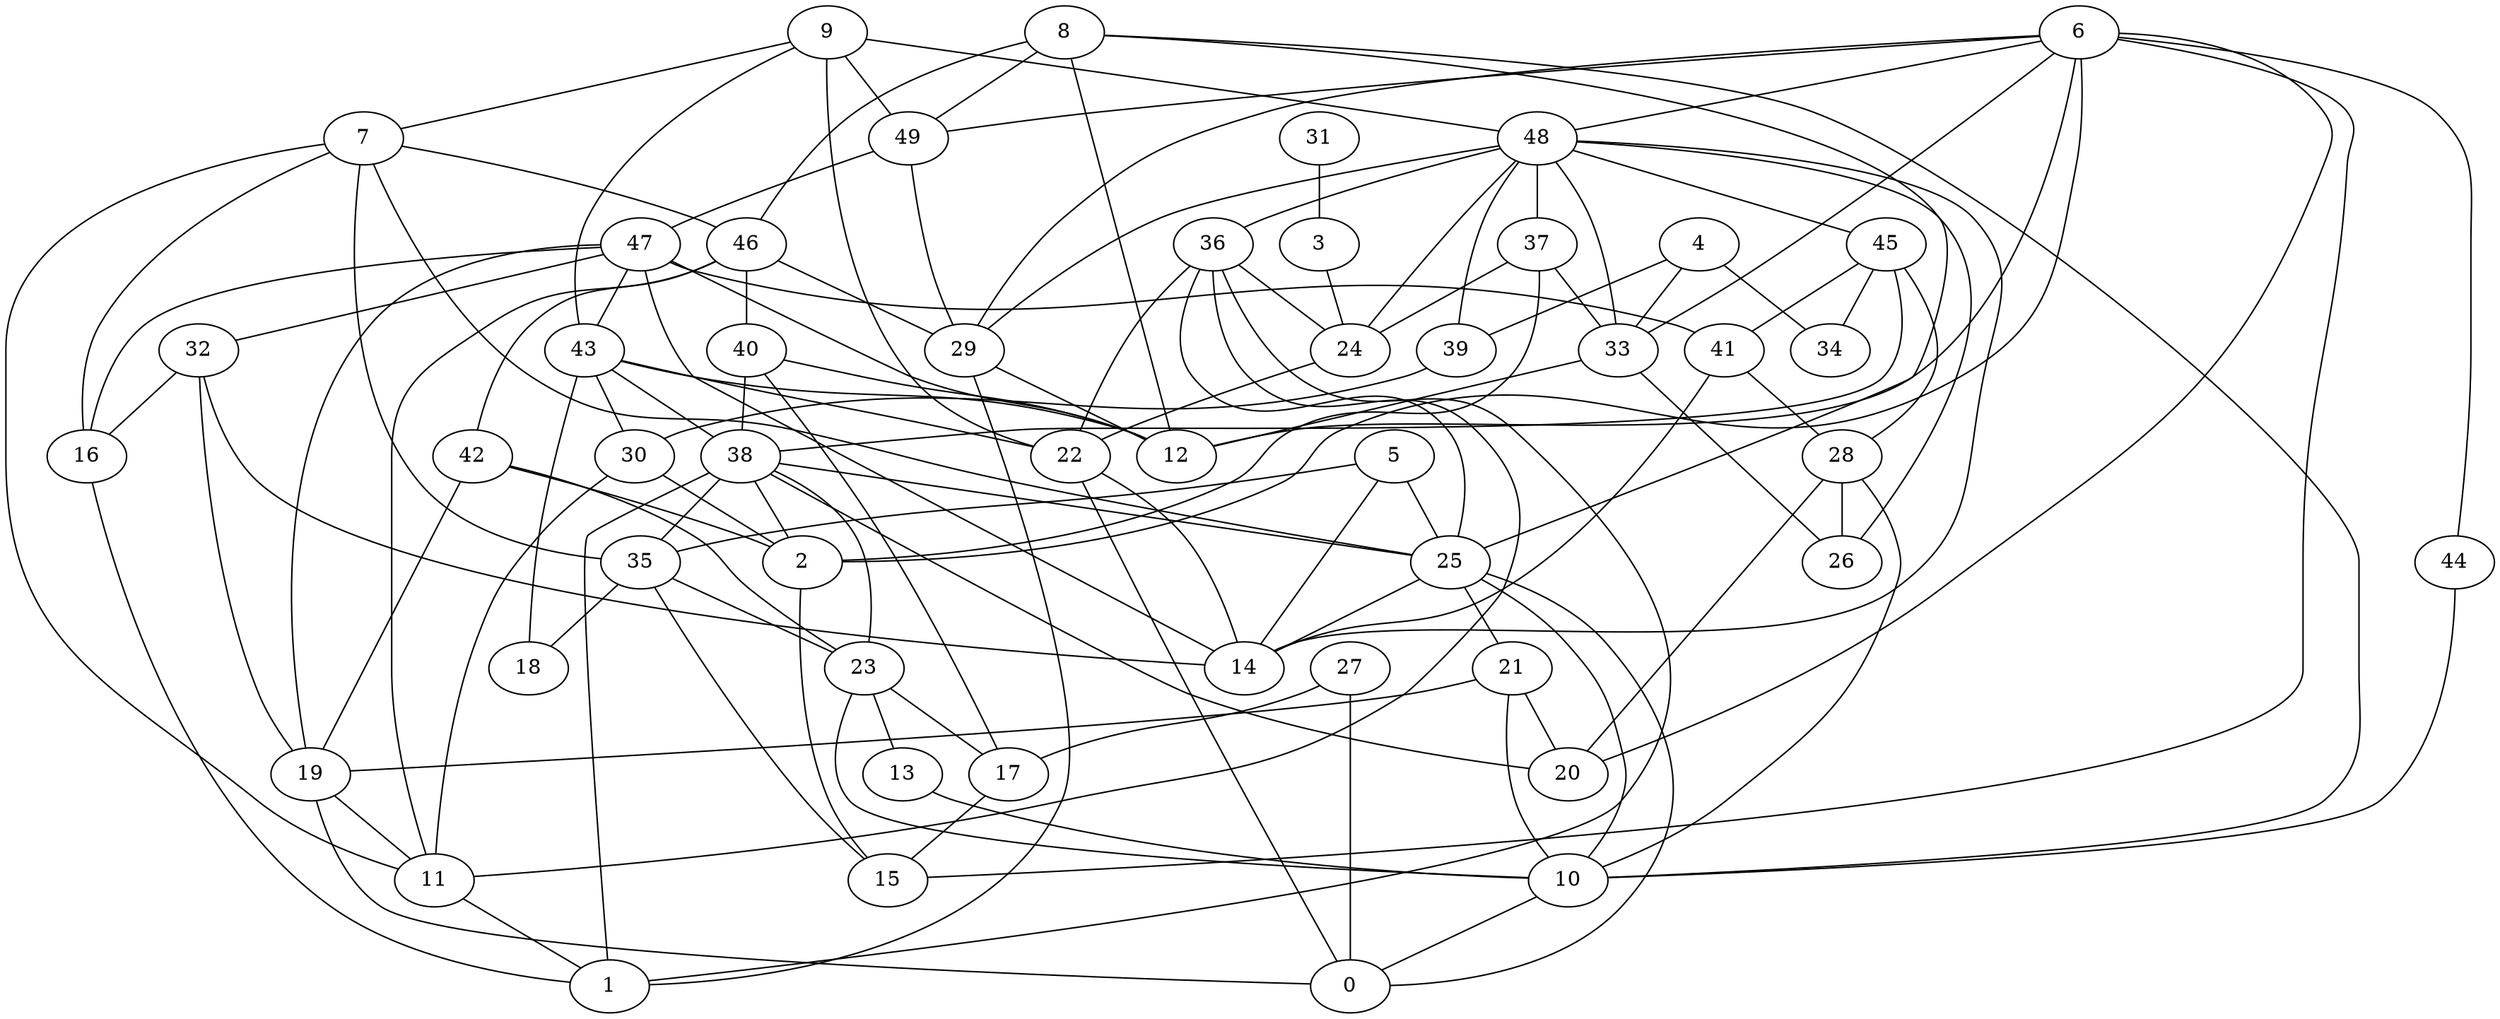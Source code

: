 digraph GG_graph {

subgraph G_graph {
edge [color = black]
"5" -> "14" [dir = none]
"31" -> "3" [dir = none]
"22" -> "0" [dir = none]
"8" -> "10" [dir = none]
"44" -> "10" [dir = none]
"43" -> "38" [dir = none]
"47" -> "16" [dir = none]
"47" -> "19" [dir = none]
"4" -> "34" [dir = none]
"48" -> "39" [dir = none]
"48" -> "14" [dir = none]
"48" -> "36" [dir = none]
"48" -> "37" [dir = none]
"48" -> "45" [dir = none]
"37" -> "33" [dir = none]
"32" -> "19" [dir = none]
"41" -> "14" [dir = none]
"28" -> "20" [dir = none]
"28" -> "26" [dir = none]
"46" -> "42" [dir = none]
"46" -> "29" [dir = none]
"46" -> "40" [dir = none]
"46" -> "11" [dir = none]
"10" -> "0" [dir = none]
"38" -> "1" [dir = none]
"38" -> "23" [dir = none]
"38" -> "2" [dir = none]
"19" -> "11" [dir = none]
"27" -> "0" [dir = none]
"35" -> "18" [dir = none]
"35" -> "23" [dir = none]
"30" -> "11" [dir = none]
"6" -> "2" [dir = none]
"3" -> "24" [dir = none]
"45" -> "28" [dir = none]
"45" -> "38" [dir = none]
"45" -> "34" [dir = none]
"2" -> "15" [dir = none]
"9" -> "7" [dir = none]
"9" -> "49" [dir = none]
"9" -> "48" [dir = none]
"36" -> "25" [dir = none]
"36" -> "24" [dir = none]
"36" -> "11" [dir = none]
"17" -> "15" [dir = none]
"33" -> "12" [dir = none]
"23" -> "13" [dir = none]
"23" -> "10" [dir = none]
"21" -> "10" [dir = none]
"4" -> "39" [dir = none]
"8" -> "49" [dir = none]
"43" -> "18" [dir = none]
"6" -> "15" [dir = none]
"43" -> "12" [dir = none]
"8" -> "46" [dir = none]
"32" -> "16" [dir = none]
"42" -> "2" [dir = none]
"21" -> "20" [dir = none]
"7" -> "25" [dir = none]
"30" -> "2" [dir = none]
"29" -> "12" [dir = none]
"7" -> "35" [dir = none]
"7" -> "11" [dir = none]
"5" -> "35" [dir = none]
"43" -> "30" [dir = none]
"40" -> "17" [dir = none]
"25" -> "21" [dir = none]
"37" -> "2" [dir = none]
"48" -> "29" [dir = none]
"43" -> "22" [dir = none]
"8" -> "25" [dir = none]
"6" -> "29" [dir = none]
"32" -> "14" [dir = none]
"24" -> "22" [dir = none]
"49" -> "29" [dir = none]
"7" -> "46" [dir = none]
"47" -> "12" [dir = none]
"38" -> "25" [dir = none]
"23" -> "17" [dir = none]
"13" -> "10" [dir = none]
"28" -> "10" [dir = none]
"6" -> "44" [dir = none]
"16" -> "1" [dir = none]
"9" -> "43" [dir = none]
"6" -> "48" [dir = none]
"29" -> "1" [dir = none]
"4" -> "33" [dir = none]
"21" -> "19" [dir = none]
"25" -> "0" [dir = none]
"8" -> "12" [dir = none]
"6" -> "33" [dir = none]
"36" -> "1" [dir = none]
"42" -> "23" [dir = none]
"25" -> "10" [dir = none]
"40" -> "12" [dir = none]
"48" -> "24" [dir = none]
"33" -> "26" [dir = none]
"36" -> "22" [dir = none]
"48" -> "33" [dir = none]
"27" -> "17" [dir = none]
"47" -> "41" [dir = none]
"5" -> "25" [dir = none]
"25" -> "14" [dir = none]
"19" -> "0" [dir = none]
"6" -> "12" [dir = none]
"39" -> "30" [dir = none]
"37" -> "24" [dir = none]
"35" -> "15" [dir = none]
"47" -> "32" [dir = none]
"9" -> "22" [dir = none]
"47" -> "14" [dir = none]
"38" -> "35" [dir = none]
"6" -> "20" [dir = none]
"38" -> "20" [dir = none]
"48" -> "26" [dir = none]
"45" -> "41" [dir = none]
"49" -> "47" [dir = none]
"11" -> "1" [dir = none]
"42" -> "19" [dir = none]
"7" -> "16" [dir = none]
"6" -> "49" [dir = none]
"47" -> "43" [dir = none]
"22" -> "14" [dir = none]
"40" -> "38" [dir = none]
"41" -> "28" [dir = none]
}

}
